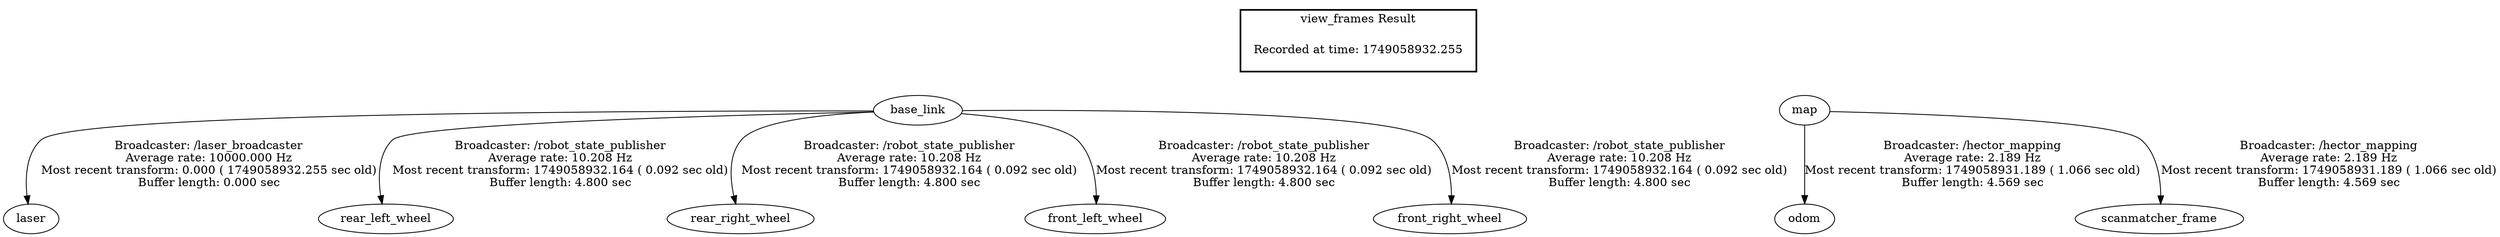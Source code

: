 digraph G {
"base_link" -> "laser"[label="Broadcaster: /laser_broadcaster\nAverage rate: 10000.000 Hz\nMost recent transform: 0.000 ( 1749058932.255 sec old)\nBuffer length: 0.000 sec\n"];
"base_link" -> "rear_left_wheel"[label="Broadcaster: /robot_state_publisher\nAverage rate: 10.208 Hz\nMost recent transform: 1749058932.164 ( 0.092 sec old)\nBuffer length: 4.800 sec\n"];
"base_link" -> "rear_right_wheel"[label="Broadcaster: /robot_state_publisher\nAverage rate: 10.208 Hz\nMost recent transform: 1749058932.164 ( 0.092 sec old)\nBuffer length: 4.800 sec\n"];
"base_link" -> "front_left_wheel"[label="Broadcaster: /robot_state_publisher\nAverage rate: 10.208 Hz\nMost recent transform: 1749058932.164 ( 0.092 sec old)\nBuffer length: 4.800 sec\n"];
"base_link" -> "front_right_wheel"[label="Broadcaster: /robot_state_publisher\nAverage rate: 10.208 Hz\nMost recent transform: 1749058932.164 ( 0.092 sec old)\nBuffer length: 4.800 sec\n"];
"map" -> "odom"[label="Broadcaster: /hector_mapping\nAverage rate: 2.189 Hz\nMost recent transform: 1749058931.189 ( 1.066 sec old)\nBuffer length: 4.569 sec\n"];
"map" -> "scanmatcher_frame"[label="Broadcaster: /hector_mapping\nAverage rate: 2.189 Hz\nMost recent transform: 1749058931.189 ( 1.066 sec old)\nBuffer length: 4.569 sec\n"];
edge [style=invis];
 subgraph cluster_legend { style=bold; color=black; label ="view_frames Result";
"Recorded at time: 1749058932.255"[ shape=plaintext ] ;
 }->"base_link";
edge [style=invis];
 subgraph cluster_legend { style=bold; color=black; label ="view_frames Result";
"Recorded at time: 1749058932.255"[ shape=plaintext ] ;
 }->"map";
}